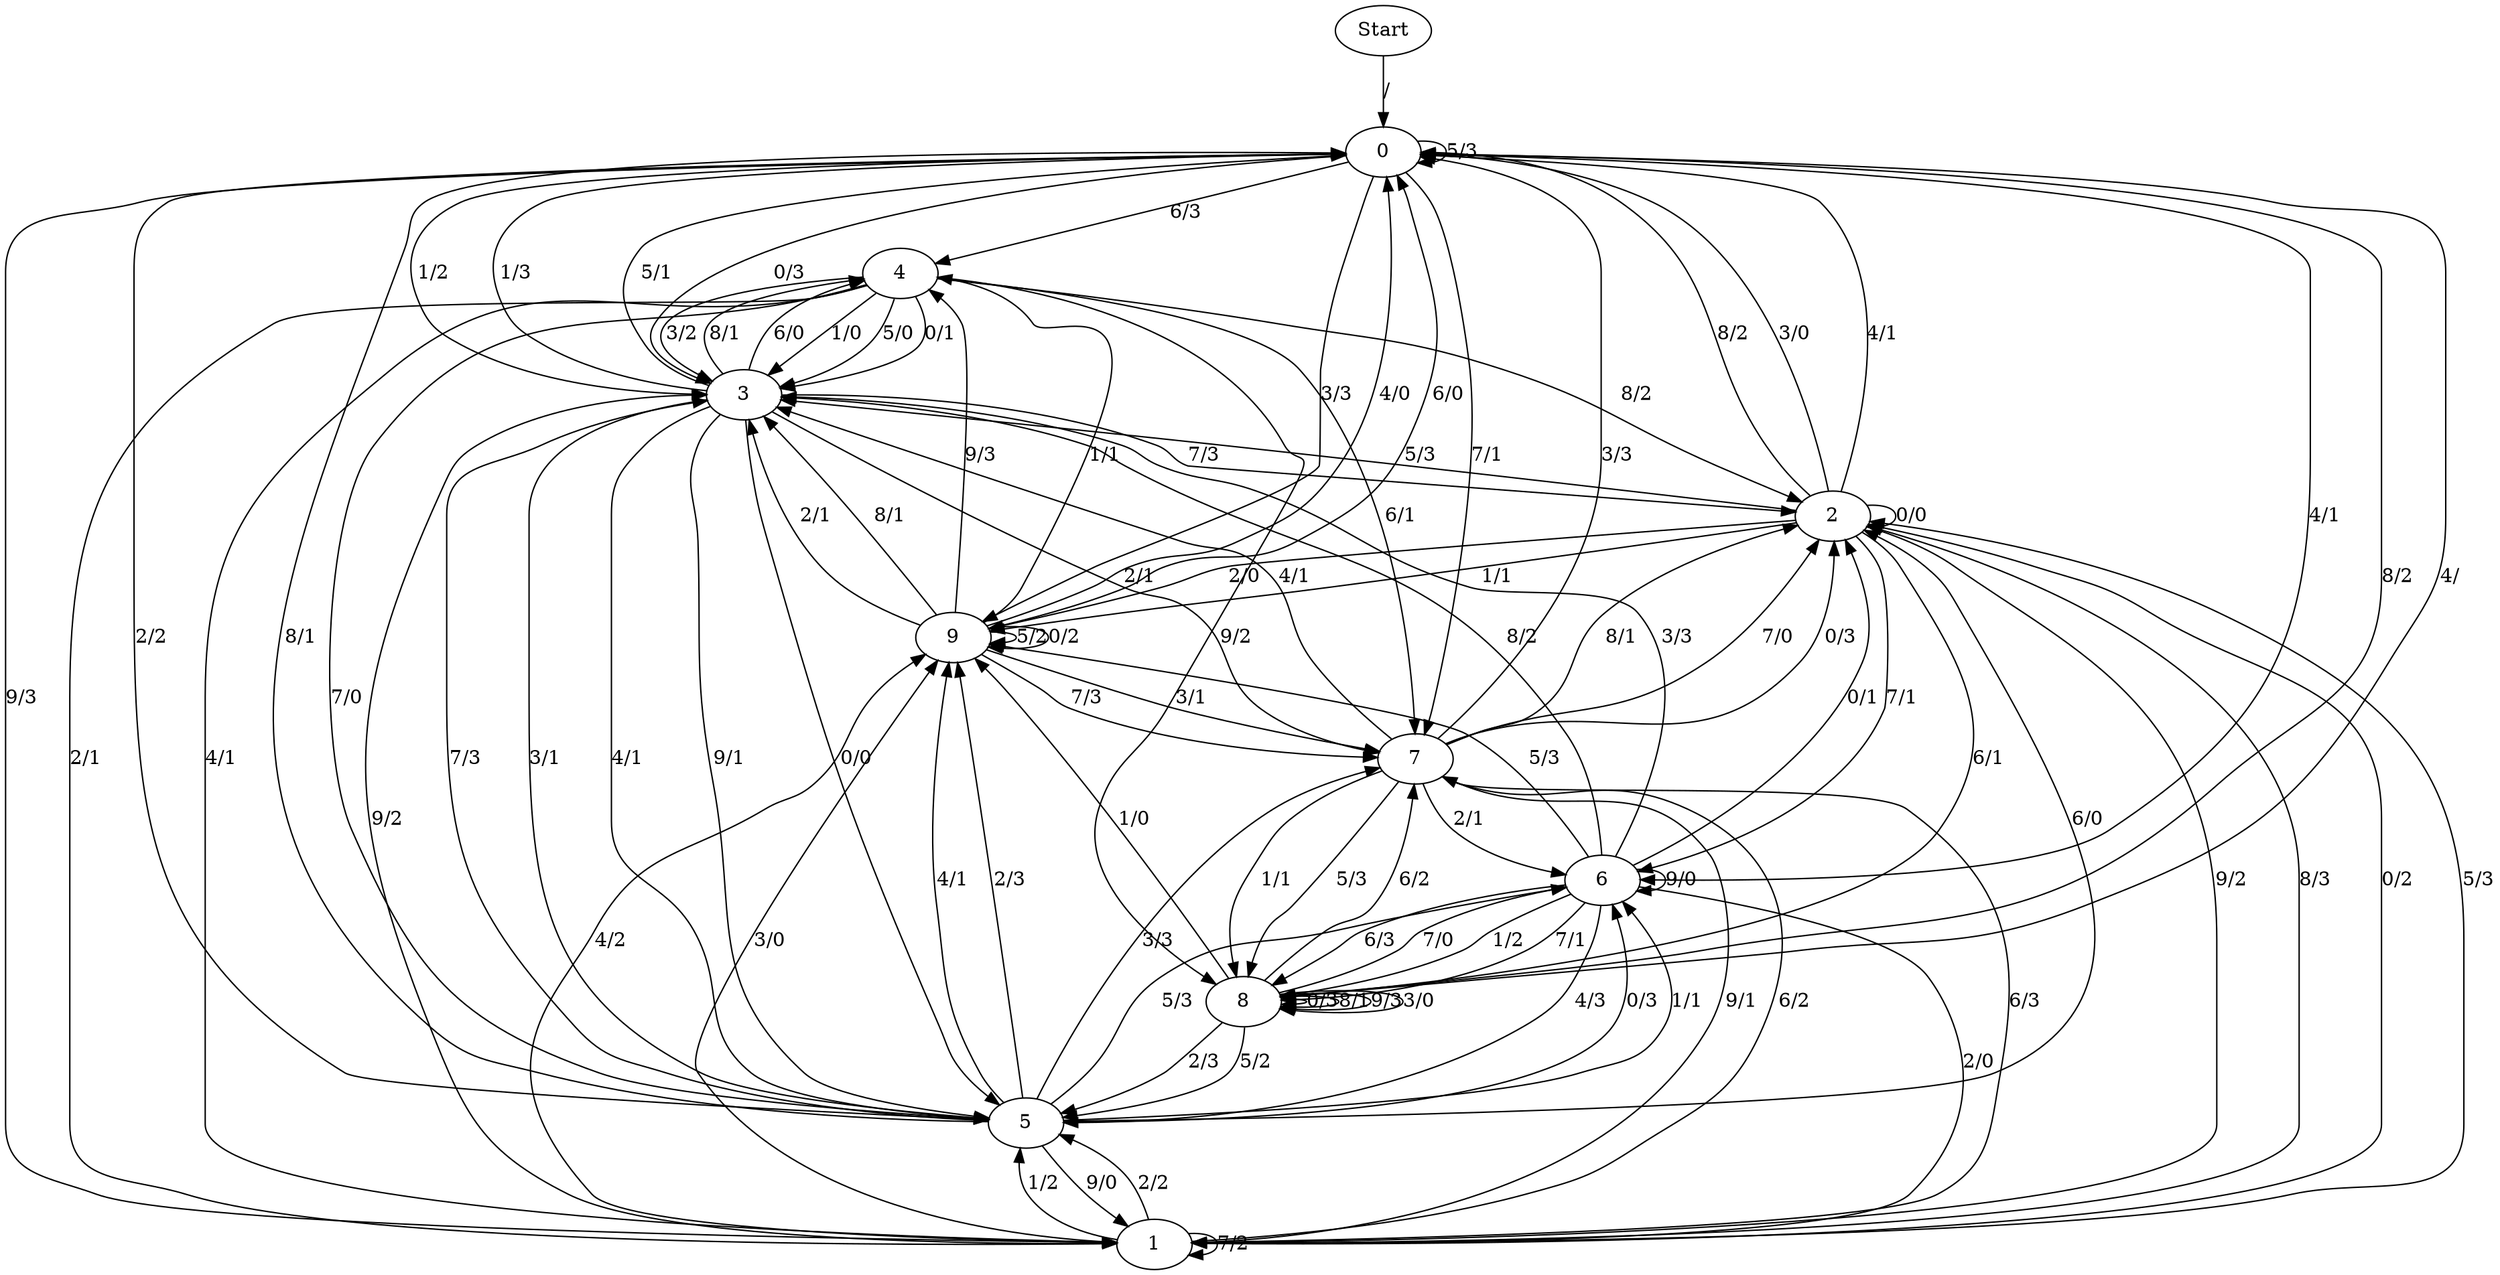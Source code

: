 digraph {
	Start -> 0 [label="/"]
	0 -> 4 [label="6/3"]
	0 -> 3 [label="0/3"]
	0 -> 0 [label="5/3"]
	0 -> 1 [label="9/3"]
	0 -> 7 [label="7/1"]
	0 -> 8 [label="8/2"]
	0 -> 6 [label="4/1"]
	0 -> 9 [label="3/3"]
	0 -> 5 [label="2/2"]
	0 -> 3 [label="1/2"]
	6 -> 8 [label="6/3"]
	6 -> 3 [label="8/2"]
	6 -> 1 [label="2/0"]
	6 -> 3 [label="3/3"]
	6 -> 5 [label="4/3"]
	6 -> 6 [label="9/0"]
	6 -> 9 [label="5/3"]
	6 -> 8 [label="1/2"]
	6 -> 8 [label="7/1"]
	6 -> 2 [label="0/1"]
	3 -> 4 [label="8/1"]
	3 -> 7 [label="2/1"]
	3 -> 5 [label="3/1"]
	3 -> 2 [label="7/3"]
	3 -> 0 [label="1/3"]
	3 -> 5 [label="4/1"]
	3 -> 5 [label="9/1"]
	3 -> 5 [label="0/0"]
	3 -> 0 [label="5/1"]
	3 -> 4 [label="6/0"]
	9 -> 3 [label="2/1"]
	9 -> 4 [label="1/1"]
	9 -> 7 [label="7/3"]
	9 -> 7 [label="3/1"]
	9 -> 9 [label="5/2"]
	9 -> 4 [label="9/3"]
	9 -> 0 [label="4/0"]
	9 -> 9 [label="0/2"]
	9 -> 0 [label="6/0"]
	9 -> 3 [label="8/1"]
	4 -> 7 [label="6/1"]
	4 -> 5 [label="7/0"]
	4 -> 3 [label="1/0"]
	4 -> 3 [label="5/0"]
	4 -> 8 [label="9/2"]
	4 -> 3 [label="0/1"]
	4 -> 3 [label="3/2"]
	4 -> 2 [label="8/2"]
	4 -> 1 [label="2/1"]
	4 -> 1 [label="4/1"]
	7 -> 0 [label="3/3"]
	7 -> 2 [label="8/1"]
	7 -> 8 [label="1/1"]
	7 -> 1 [label="6/3"]
	7 -> 2 [label="7/0"]
	7 -> 1 [label="9/1"]
	7 -> 3 [label="4/1"]
	7 -> 2 [label="0/3"]
	7 -> 8 [label="5/3"]
	7 -> 6 [label="2/1"]
	2 -> 0 [label="4/1"]
	2 -> 0 [label="8/2"]
	2 -> 0 [label="3/0"]
	2 -> 3 [label="5/3"]
	2 -> 8 [label="6/1"]
	2 -> 6 [label="7/1"]
	2 -> 1 [label="9/2"]
	2 -> 2 [label="0/0"]
	2 -> 9 [label="1/1"]
	2 -> 9 [label="2/0"]
	8 -> 8 [label="0/3"]
	8 -> 5 [label="5/2"]
	8 -> 8 [label="8/1"]
	8 -> 0 [label="4/"]
	8 -> 9 [label="1/0"]
	8 -> 8 [label="9/3"]
	8 -> 8 [label="3/0"]
	8 -> 7 [label="6/2"]
	8 -> 6 [label="7/0"]
	8 -> 5 [label="2/3"]
	1 -> 2 [label="8/3"]
	1 -> 2 [label="0/2"]
	1 -> 2 [label="5/3"]
	1 -> 9 [label="4/2"]
	1 -> 9 [label="3/0"]
	1 -> 5 [label="2/2"]
	1 -> 5 [label="1/2"]
	1 -> 7 [label="6/2"]
	1 -> 3 [label="9/2"]
	1 -> 1 [label="7/2"]
	5 -> 0 [label="8/1"]
	5 -> 1 [label="9/0"]
	5 -> 2 [label="6/0"]
	5 -> 7 [label="3/3"]
	5 -> 3 [label="7/3"]
	5 -> 6 [label="0/3"]
	5 -> 6 [label="1/1"]
	5 -> 9 [label="4/1"]
	5 -> 9 [label="2/3"]
	5 -> 6 [label="5/3"]
}